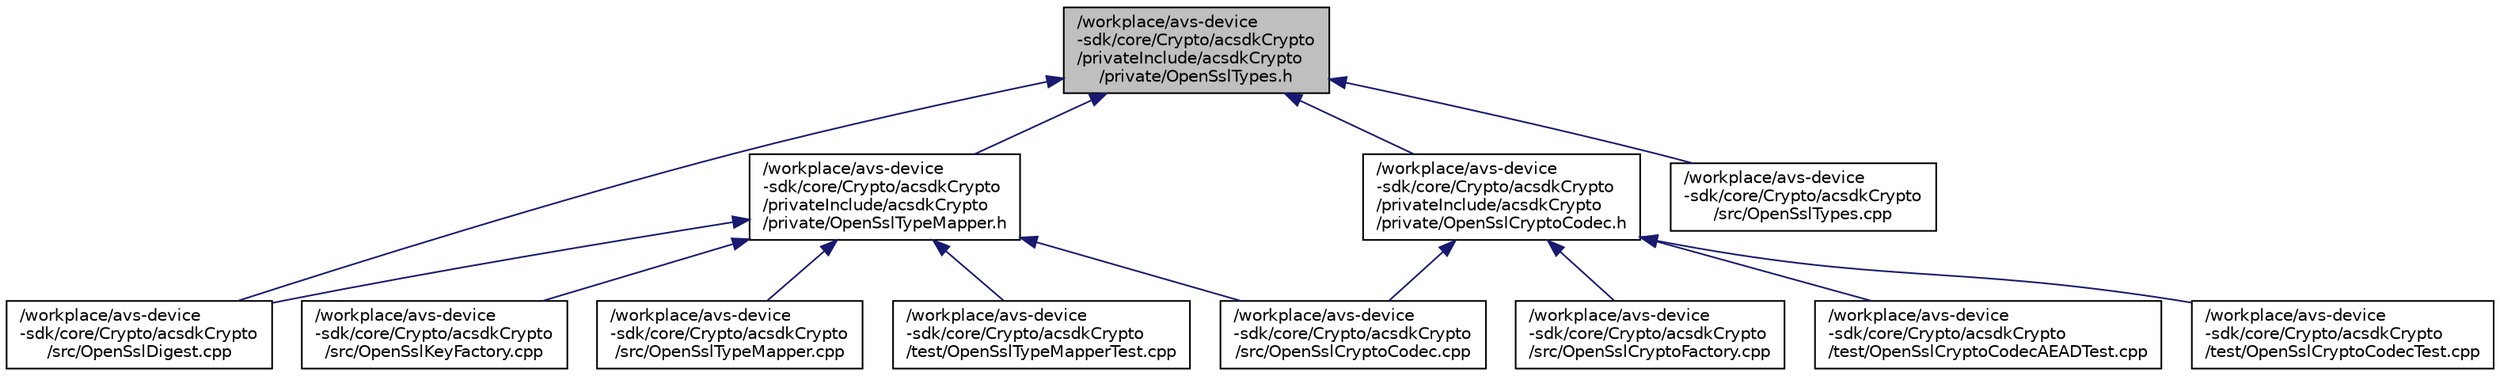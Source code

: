 digraph "/workplace/avs-device-sdk/core/Crypto/acsdkCrypto/privateInclude/acsdkCrypto/private/OpenSslTypes.h"
{
 // LATEX_PDF_SIZE
  edge [fontname="Helvetica",fontsize="10",labelfontname="Helvetica",labelfontsize="10"];
  node [fontname="Helvetica",fontsize="10",shape=record];
  Node1 [label="/workplace/avs-device\l-sdk/core/Crypto/acsdkCrypto\l/privateInclude/acsdkCrypto\l/private/OpenSslTypes.h",height=0.2,width=0.4,color="black", fillcolor="grey75", style="filled", fontcolor="black",tooltip=" "];
  Node1 -> Node2 [dir="back",color="midnightblue",fontsize="10",style="solid",fontname="Helvetica"];
  Node2 [label="/workplace/avs-device\l-sdk/core/Crypto/acsdkCrypto\l/privateInclude/acsdkCrypto\l/private/OpenSslCryptoCodec.h",height=0.2,width=0.4,color="black", fillcolor="white", style="filled",URL="$_open_ssl_crypto_codec_8h.html",tooltip=" "];
  Node2 -> Node3 [dir="back",color="midnightblue",fontsize="10",style="solid",fontname="Helvetica"];
  Node3 [label="/workplace/avs-device\l-sdk/core/Crypto/acsdkCrypto\l/src/OpenSslCryptoCodec.cpp",height=0.2,width=0.4,color="black", fillcolor="white", style="filled",URL="$_open_ssl_crypto_codec_8cpp.html",tooltip=" "];
  Node2 -> Node4 [dir="back",color="midnightblue",fontsize="10",style="solid",fontname="Helvetica"];
  Node4 [label="/workplace/avs-device\l-sdk/core/Crypto/acsdkCrypto\l/src/OpenSslCryptoFactory.cpp",height=0.2,width=0.4,color="black", fillcolor="white", style="filled",URL="$_open_ssl_crypto_factory_8cpp.html",tooltip=" "];
  Node2 -> Node5 [dir="back",color="midnightblue",fontsize="10",style="solid",fontname="Helvetica"];
  Node5 [label="/workplace/avs-device\l-sdk/core/Crypto/acsdkCrypto\l/test/OpenSslCryptoCodecAEADTest.cpp",height=0.2,width=0.4,color="black", fillcolor="white", style="filled",URL="$_open_ssl_crypto_codec_a_e_a_d_test_8cpp.html",tooltip=" "];
  Node2 -> Node6 [dir="back",color="midnightblue",fontsize="10",style="solid",fontname="Helvetica"];
  Node6 [label="/workplace/avs-device\l-sdk/core/Crypto/acsdkCrypto\l/test/OpenSslCryptoCodecTest.cpp",height=0.2,width=0.4,color="black", fillcolor="white", style="filled",URL="$_open_ssl_crypto_codec_test_8cpp.html",tooltip=" "];
  Node1 -> Node7 [dir="back",color="midnightblue",fontsize="10",style="solid",fontname="Helvetica"];
  Node7 [label="/workplace/avs-device\l-sdk/core/Crypto/acsdkCrypto\l/privateInclude/acsdkCrypto\l/private/OpenSslTypeMapper.h",height=0.2,width=0.4,color="black", fillcolor="white", style="filled",URL="$_open_ssl_type_mapper_8h.html",tooltip=" "];
  Node7 -> Node3 [dir="back",color="midnightblue",fontsize="10",style="solid",fontname="Helvetica"];
  Node7 -> Node8 [dir="back",color="midnightblue",fontsize="10",style="solid",fontname="Helvetica"];
  Node8 [label="/workplace/avs-device\l-sdk/core/Crypto/acsdkCrypto\l/src/OpenSslDigest.cpp",height=0.2,width=0.4,color="black", fillcolor="white", style="filled",URL="$_open_ssl_digest_8cpp.html",tooltip=" "];
  Node7 -> Node9 [dir="back",color="midnightblue",fontsize="10",style="solid",fontname="Helvetica"];
  Node9 [label="/workplace/avs-device\l-sdk/core/Crypto/acsdkCrypto\l/src/OpenSslKeyFactory.cpp",height=0.2,width=0.4,color="black", fillcolor="white", style="filled",URL="$_open_ssl_key_factory_8cpp.html",tooltip=" "];
  Node7 -> Node10 [dir="back",color="midnightblue",fontsize="10",style="solid",fontname="Helvetica"];
  Node10 [label="/workplace/avs-device\l-sdk/core/Crypto/acsdkCrypto\l/src/OpenSslTypeMapper.cpp",height=0.2,width=0.4,color="black", fillcolor="white", style="filled",URL="$_open_ssl_type_mapper_8cpp.html",tooltip=" "];
  Node7 -> Node11 [dir="back",color="midnightblue",fontsize="10",style="solid",fontname="Helvetica"];
  Node11 [label="/workplace/avs-device\l-sdk/core/Crypto/acsdkCrypto\l/test/OpenSslTypeMapperTest.cpp",height=0.2,width=0.4,color="black", fillcolor="white", style="filled",URL="$_open_ssl_type_mapper_test_8cpp.html",tooltip=" "];
  Node1 -> Node8 [dir="back",color="midnightblue",fontsize="10",style="solid",fontname="Helvetica"];
  Node1 -> Node12 [dir="back",color="midnightblue",fontsize="10",style="solid",fontname="Helvetica"];
  Node12 [label="/workplace/avs-device\l-sdk/core/Crypto/acsdkCrypto\l/src/OpenSslTypes.cpp",height=0.2,width=0.4,color="black", fillcolor="white", style="filled",URL="$_open_ssl_types_8cpp.html",tooltip=" "];
}
